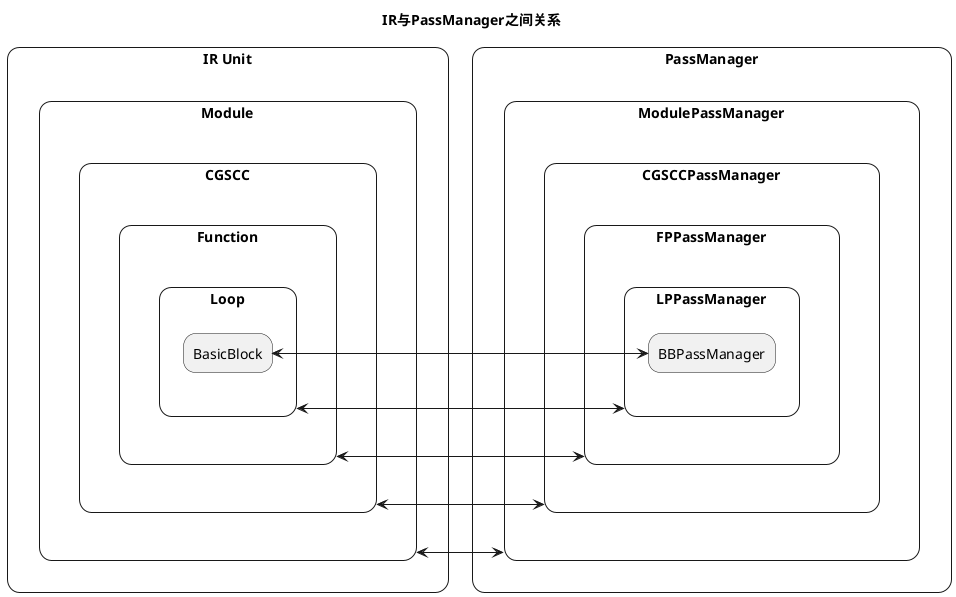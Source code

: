 @startuml

title "IR与PassManager之间关系"

left to right direction

<style>
.stereo {
  BackgroundColor lightblue
}
</style>

skinparam rectangle {
  RoundCorner 25
}

' rectangle {

  rectangle "IR Unit" {
    rectangle Module {
      rectangle CGSCC {
        rectangle Function {
          rectangle Loop {
            rectangle BasicBlock {
            }
          }
        }
      }
    }
  }

  rectangle "PassManager" {
    rectangle ModulePassManager {
      rectangle CGSCCPassManager {
        rectangle FPPassManager {
          rectangle LPPassManager {
            rectangle BBPassManager {
            }
          }
        }
      }
    }
  }

' }

Module          <-->        ModulePassManager
CGSCC           <-->        CGSCCPassManager
Function        <-->        FPPassManager
Loop            <-->        LPPassManager
BasicBlock      <-->        BBPassManager

@enduml